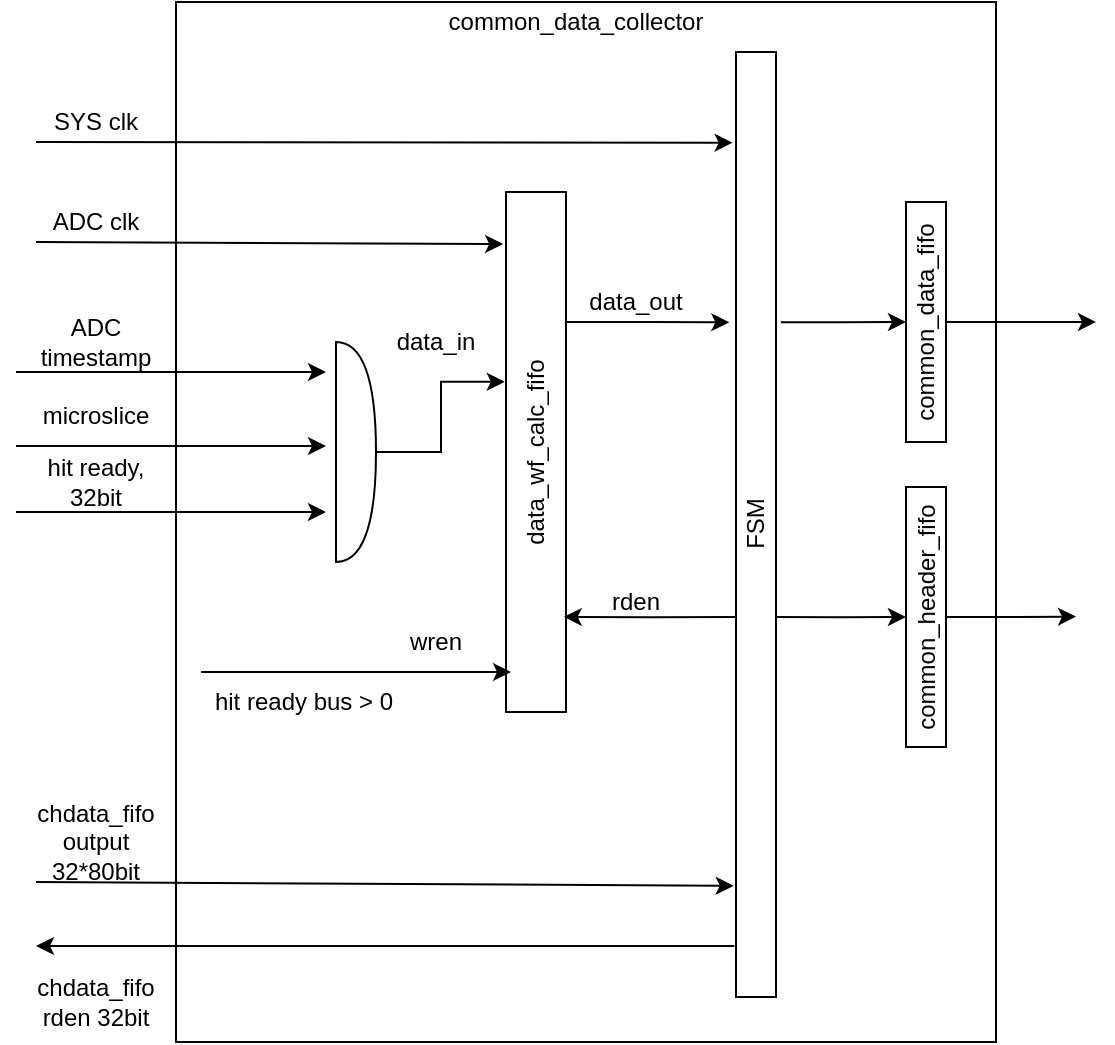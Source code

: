 <mxfile version="13.9.9" type="device"><diagram id="PxuguSZ8lmK6O_JB51UJ" name="Страница 1"><mxGraphModel dx="363" dy="307" grid="1" gridSize="10" guides="1" tooltips="1" connect="1" arrows="1" fold="1" page="1" pageScale="1" pageWidth="827" pageHeight="1169" math="0" shadow="0"><root><mxCell id="0"/><mxCell id="1" parent="0"/><mxCell id="v4s9Coq9sx3ZqH-BZYEY-1" value="" style="rounded=0;whiteSpace=wrap;html=1;" parent="1" vertex="1"><mxGeometry x="170" y="20" width="410" height="520" as="geometry"/></mxCell><mxCell id="v4s9Coq9sx3ZqH-BZYEY-38" style="edgeStyle=orthogonalEdgeStyle;rounded=0;orthogonalLoop=1;jettySize=auto;html=1;exitX=0.75;exitY=1;exitDx=0;exitDy=0;entryX=0.714;entryY=-0.167;entryDx=0;entryDy=0;entryPerimeter=0;" parent="1" source="v4s9Coq9sx3ZqH-BZYEY-2" target="v4s9Coq9sx3ZqH-BZYEY-35" edge="1"><mxGeometry relative="1" as="geometry"/></mxCell><mxCell id="v4s9Coq9sx3ZqH-BZYEY-2" value="data_wf_calc_fifo" style="rounded=0;whiteSpace=wrap;html=1;rotation=-90;" parent="1" vertex="1"><mxGeometry x="220" y="230" width="260" height="30" as="geometry"/></mxCell><mxCell id="v4s9Coq9sx3ZqH-BZYEY-4" value="ADC clk" style="text;html=1;strokeColor=none;fillColor=none;align=center;verticalAlign=middle;whiteSpace=wrap;rounded=0;" parent="1" vertex="1"><mxGeometry x="100" y="120" width="60" height="20" as="geometry"/></mxCell><mxCell id="v4s9Coq9sx3ZqH-BZYEY-5" value="" style="endArrow=classic;html=1;entryX=0.75;entryY=0;entryDx=0;entryDy=0;" parent="1" edge="1"><mxGeometry width="50" height="50" relative="1" as="geometry"><mxPoint x="90" y="205" as="sourcePoint"/><mxPoint x="245" y="205" as="targetPoint"/></mxGeometry></mxCell><mxCell id="v4s9Coq9sx3ZqH-BZYEY-6" value="ADC timestamp" style="text;html=1;strokeColor=none;fillColor=none;align=center;verticalAlign=middle;whiteSpace=wrap;rounded=0;" parent="1" vertex="1"><mxGeometry x="100" y="180" width="60" height="20" as="geometry"/></mxCell><mxCell id="v4s9Coq9sx3ZqH-BZYEY-29" style="edgeStyle=orthogonalEdgeStyle;rounded=0;orthogonalLoop=1;jettySize=auto;html=1;exitX=1;exitY=0.5;exitDx=0;exitDy=0;exitPerimeter=0;entryX=0.635;entryY=-0.02;entryDx=0;entryDy=0;entryPerimeter=0;" parent="1" source="v4s9Coq9sx3ZqH-BZYEY-24" target="v4s9Coq9sx3ZqH-BZYEY-2" edge="1"><mxGeometry relative="1" as="geometry"/></mxCell><mxCell id="v4s9Coq9sx3ZqH-BZYEY-24" value="" style="shape=or;whiteSpace=wrap;html=1;" parent="1" vertex="1"><mxGeometry x="250" y="190" width="20" height="110" as="geometry"/></mxCell><mxCell id="v4s9Coq9sx3ZqH-BZYEY-25" value="" style="endArrow=classic;html=1;entryX=0.75;entryY=0;entryDx=0;entryDy=0;" parent="1" edge="1"><mxGeometry width="50" height="50" relative="1" as="geometry"><mxPoint x="90" y="242" as="sourcePoint"/><mxPoint x="245" y="242" as="targetPoint"/></mxGeometry></mxCell><mxCell id="v4s9Coq9sx3ZqH-BZYEY-26" value="microslice" style="text;html=1;strokeColor=none;fillColor=none;align=center;verticalAlign=middle;whiteSpace=wrap;rounded=0;" parent="1" vertex="1"><mxGeometry x="100" y="217" width="60" height="20" as="geometry"/></mxCell><mxCell id="v4s9Coq9sx3ZqH-BZYEY-27" value="" style="endArrow=classic;html=1;entryX=0.75;entryY=0;entryDx=0;entryDy=0;" parent="1" edge="1"><mxGeometry width="50" height="50" relative="1" as="geometry"><mxPoint x="90" y="275" as="sourcePoint"/><mxPoint x="245" y="275" as="targetPoint"/></mxGeometry></mxCell><mxCell id="v4s9Coq9sx3ZqH-BZYEY-28" value="hit ready, 32bit" style="text;html=1;strokeColor=none;fillColor=none;align=center;verticalAlign=middle;whiteSpace=wrap;rounded=0;" parent="1" vertex="1"><mxGeometry x="100" y="250" width="60" height="20" as="geometry"/></mxCell><mxCell id="v4s9Coq9sx3ZqH-BZYEY-30" value="data_in" style="text;html=1;strokeColor=none;fillColor=none;align=center;verticalAlign=middle;whiteSpace=wrap;rounded=0;" parent="1" vertex="1"><mxGeometry x="280" y="180" width="40" height="20" as="geometry"/></mxCell><mxCell id="v4s9Coq9sx3ZqH-BZYEY-31" value="" style="endArrow=classic;html=1;entryX=0.9;entryY=-0.047;entryDx=0;entryDy=0;entryPerimeter=0;" parent="1" target="v4s9Coq9sx3ZqH-BZYEY-2" edge="1"><mxGeometry width="50" height="50" relative="1" as="geometry"><mxPoint x="100" y="140" as="sourcePoint"/><mxPoint x="260" y="140" as="targetPoint"/></mxGeometry></mxCell><mxCell id="v4s9Coq9sx3ZqH-BZYEY-32" value="" style="endArrow=classic;html=1;entryX=0.75;entryY=0;entryDx=0;entryDy=0;" parent="1" edge="1"><mxGeometry width="50" height="50" relative="1" as="geometry"><mxPoint x="182.5" y="355" as="sourcePoint"/><mxPoint x="337.5" y="355" as="targetPoint"/></mxGeometry></mxCell><mxCell id="v4s9Coq9sx3ZqH-BZYEY-33" value="hit ready bus &amp;gt; 0" style="text;html=1;strokeColor=none;fillColor=none;align=center;verticalAlign=middle;whiteSpace=wrap;rounded=0;" parent="1" vertex="1"><mxGeometry x="180" y="360" width="107.5" height="20" as="geometry"/></mxCell><mxCell id="v4s9Coq9sx3ZqH-BZYEY-34" value="wren" style="text;html=1;strokeColor=none;fillColor=none;align=center;verticalAlign=middle;whiteSpace=wrap;rounded=0;" parent="1" vertex="1"><mxGeometry x="280" y="330" width="40" height="20" as="geometry"/></mxCell><mxCell id="v4s9Coq9sx3ZqH-BZYEY-39" style="edgeStyle=orthogonalEdgeStyle;rounded=0;orthogonalLoop=1;jettySize=auto;html=1;exitX=0.402;exitY=-0.015;exitDx=0;exitDy=0;entryX=0.183;entryY=0.963;entryDx=0;entryDy=0;entryPerimeter=0;exitPerimeter=0;" parent="1" source="v4s9Coq9sx3ZqH-BZYEY-35" target="v4s9Coq9sx3ZqH-BZYEY-2" edge="1"><mxGeometry relative="1" as="geometry"/></mxCell><mxCell id="v4s9Coq9sx3ZqH-BZYEY-45" style="edgeStyle=orthogonalEdgeStyle;rounded=0;orthogonalLoop=1;jettySize=auto;html=1;exitX=0.054;exitY=-0.042;exitDx=0;exitDy=0;exitPerimeter=0;" parent="1" source="v4s9Coq9sx3ZqH-BZYEY-35" edge="1"><mxGeometry relative="1" as="geometry"><mxPoint x="100" y="492" as="targetPoint"/></mxGeometry></mxCell><mxCell id="v4s9Coq9sx3ZqH-BZYEY-49" style="edgeStyle=orthogonalEdgeStyle;rounded=0;orthogonalLoop=1;jettySize=auto;html=1;exitX=0.714;exitY=1.123;exitDx=0;exitDy=0;entryX=0.5;entryY=0;entryDx=0;entryDy=0;exitPerimeter=0;" parent="1" source="v4s9Coq9sx3ZqH-BZYEY-35" target="v4s9Coq9sx3ZqH-BZYEY-47" edge="1"><mxGeometry relative="1" as="geometry"/></mxCell><mxCell id="v4s9Coq9sx3ZqH-BZYEY-50" style="edgeStyle=orthogonalEdgeStyle;rounded=0;orthogonalLoop=1;jettySize=auto;html=1;exitX=0.402;exitY=0.971;exitDx=0;exitDy=0;entryX=0.5;entryY=0;entryDx=0;entryDy=0;exitPerimeter=0;" parent="1" source="v4s9Coq9sx3ZqH-BZYEY-35" target="v4s9Coq9sx3ZqH-BZYEY-48" edge="1"><mxGeometry relative="1" as="geometry"/></mxCell><mxCell id="v4s9Coq9sx3ZqH-BZYEY-35" value="FSM" style="rounded=0;whiteSpace=wrap;html=1;rotation=-90;" parent="1" vertex="1"><mxGeometry x="223.75" y="271.25" width="472.5" height="20" as="geometry"/></mxCell><mxCell id="v4s9Coq9sx3ZqH-BZYEY-36" value="SYS clk" style="text;html=1;strokeColor=none;fillColor=none;align=center;verticalAlign=middle;whiteSpace=wrap;rounded=0;" parent="1" vertex="1"><mxGeometry x="100" y="70" width="60" height="20" as="geometry"/></mxCell><mxCell id="v4s9Coq9sx3ZqH-BZYEY-37" value="" style="endArrow=classic;html=1;entryX=0.904;entryY=-0.083;entryDx=0;entryDy=0;entryPerimeter=0;" parent="1" target="v4s9Coq9sx3ZqH-BZYEY-35" edge="1"><mxGeometry width="50" height="50" relative="1" as="geometry"><mxPoint x="100" y="90" as="sourcePoint"/><mxPoint x="333.59" y="91" as="targetPoint"/></mxGeometry></mxCell><mxCell id="v4s9Coq9sx3ZqH-BZYEY-40" value="data_out" style="text;html=1;strokeColor=none;fillColor=none;align=center;verticalAlign=middle;whiteSpace=wrap;rounded=0;" parent="1" vertex="1"><mxGeometry x="380" y="160" width="40" height="20" as="geometry"/></mxCell><mxCell id="v4s9Coq9sx3ZqH-BZYEY-41" value="rden" style="text;html=1;strokeColor=none;fillColor=none;align=center;verticalAlign=middle;whiteSpace=wrap;rounded=0;" parent="1" vertex="1"><mxGeometry x="380" y="310" width="40" height="20" as="geometry"/></mxCell><mxCell id="v4s9Coq9sx3ZqH-BZYEY-42" value="chdata_fifo output 32*80bit" style="text;html=1;strokeColor=none;fillColor=none;align=center;verticalAlign=middle;whiteSpace=wrap;rounded=0;" parent="1" vertex="1"><mxGeometry x="100" y="420" width="60" height="40" as="geometry"/></mxCell><mxCell id="v4s9Coq9sx3ZqH-BZYEY-43" value="" style="endArrow=classic;html=1;entryX=0.917;entryY=-0.057;entryDx=0;entryDy=0;entryPerimeter=0;" parent="1" edge="1"><mxGeometry width="50" height="50" relative="1" as="geometry"><mxPoint x="100" y="460" as="sourcePoint"/><mxPoint x="448.86" y="461.895" as="targetPoint"/></mxGeometry></mxCell><mxCell id="v4s9Coq9sx3ZqH-BZYEY-46" value="chdata_fifo rden 32bit" style="text;html=1;strokeColor=none;fillColor=none;align=center;verticalAlign=middle;whiteSpace=wrap;rounded=0;" parent="1" vertex="1"><mxGeometry x="100" y="510" width="60" height="20" as="geometry"/></mxCell><mxCell id="v4s9Coq9sx3ZqH-BZYEY-51" style="edgeStyle=orthogonalEdgeStyle;rounded=0;orthogonalLoop=1;jettySize=auto;html=1;exitX=0.5;exitY=1;exitDx=0;exitDy=0;" parent="1" source="v4s9Coq9sx3ZqH-BZYEY-47" edge="1"><mxGeometry relative="1" as="geometry"><mxPoint x="630" y="180" as="targetPoint"/></mxGeometry></mxCell><mxCell id="v4s9Coq9sx3ZqH-BZYEY-47" value="common_data_fifo" style="rounded=0;whiteSpace=wrap;html=1;rotation=-90;" parent="1" vertex="1"><mxGeometry x="485" y="170" width="120" height="20" as="geometry"/></mxCell><mxCell id="v4s9Coq9sx3ZqH-BZYEY-52" style="edgeStyle=orthogonalEdgeStyle;rounded=0;orthogonalLoop=1;jettySize=auto;html=1;exitX=0.5;exitY=1;exitDx=0;exitDy=0;" parent="1" source="v4s9Coq9sx3ZqH-BZYEY-48" edge="1"><mxGeometry relative="1" as="geometry"><mxPoint x="620" y="327.276" as="targetPoint"/></mxGeometry></mxCell><mxCell id="v4s9Coq9sx3ZqH-BZYEY-48" value="common_header_fifo" style="rounded=0;whiteSpace=wrap;html=1;rotation=-90;" parent="1" vertex="1"><mxGeometry x="480" y="317.5" width="130" height="20" as="geometry"/></mxCell><mxCell id="v4s9Coq9sx3ZqH-BZYEY-53" value="common_data_collector" style="text;html=1;strokeColor=none;fillColor=none;align=center;verticalAlign=middle;whiteSpace=wrap;rounded=0;" parent="1" vertex="1"><mxGeometry x="350" y="20" width="40" height="20" as="geometry"/></mxCell></root></mxGraphModel></diagram></mxfile>